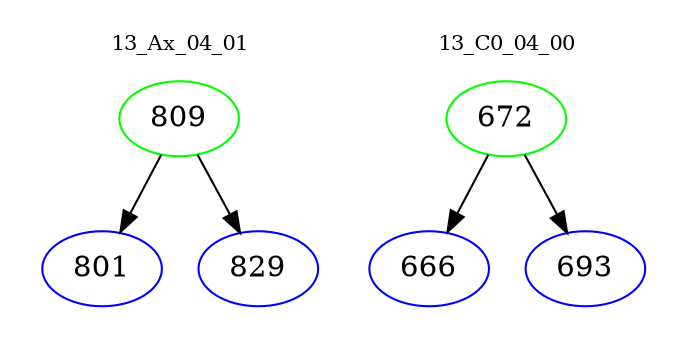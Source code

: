 digraph{
subgraph cluster_0 {
color = white
label = "13_Ax_04_01";
fontsize=10;
T0_809 [label="809", color="green"]
T0_809 -> T0_801 [color="black"]
T0_801 [label="801", color="blue"]
T0_809 -> T0_829 [color="black"]
T0_829 [label="829", color="blue"]
}
subgraph cluster_1 {
color = white
label = "13_C0_04_00";
fontsize=10;
T1_672 [label="672", color="green"]
T1_672 -> T1_666 [color="black"]
T1_666 [label="666", color="blue"]
T1_672 -> T1_693 [color="black"]
T1_693 [label="693", color="blue"]
}
}
